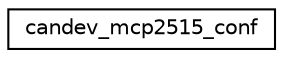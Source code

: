 digraph "Graphical Class Hierarchy"
{
 // LATEX_PDF_SIZE
  edge [fontname="Helvetica",fontsize="10",labelfontname="Helvetica",labelfontsize="10"];
  node [fontname="Helvetica",fontsize="10",shape=record];
  rankdir="LR";
  Node0 [label="candev_mcp2515_conf",height=0.2,width=0.4,color="black", fillcolor="white", style="filled",URL="$structcandev__mcp2515__conf.html",tooltip="MCP2515 configuration descriptor."];
}
